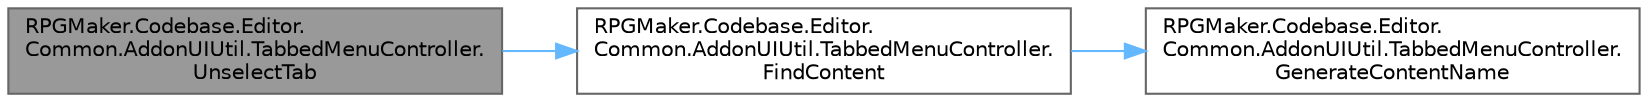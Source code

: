 digraph "RPGMaker.Codebase.Editor.Common.AddonUIUtil.TabbedMenuController.UnselectTab"
{
 // LATEX_PDF_SIZE
  bgcolor="transparent";
  edge [fontname=Helvetica,fontsize=10,labelfontname=Helvetica,labelfontsize=10];
  node [fontname=Helvetica,fontsize=10,shape=box,height=0.2,width=0.4];
  rankdir="LR";
  Node1 [id="Node000001",label="RPGMaker.Codebase.Editor.\lCommon.AddonUIUtil.TabbedMenuController.\lUnselectTab",height=0.2,width=0.4,color="gray40", fillcolor="grey60", style="filled", fontcolor="black",tooltip=" "];
  Node1 -> Node2 [id="edge1_Node000001_Node000002",color="steelblue1",style="solid",tooltip=" "];
  Node2 [id="Node000002",label="RPGMaker.Codebase.Editor.\lCommon.AddonUIUtil.TabbedMenuController.\lFindContent",height=0.2,width=0.4,color="grey40", fillcolor="white", style="filled",URL="$d6/d0c/class_r_p_g_maker_1_1_codebase_1_1_editor_1_1_common_1_1_addon_u_i_util_1_1_tabbed_menu_controller.html#a25fbc5c77aa419462286161ee9ffef93",tooltip=" "];
  Node2 -> Node3 [id="edge2_Node000002_Node000003",color="steelblue1",style="solid",tooltip=" "];
  Node3 [id="Node000003",label="RPGMaker.Codebase.Editor.\lCommon.AddonUIUtil.TabbedMenuController.\lGenerateContentName",height=0.2,width=0.4,color="grey40", fillcolor="white", style="filled",URL="$d6/d0c/class_r_p_g_maker_1_1_codebase_1_1_editor_1_1_common_1_1_addon_u_i_util_1_1_tabbed_menu_controller.html#a915a1b70c4002cc4a10a00cfb124bc19",tooltip=" "];
}
